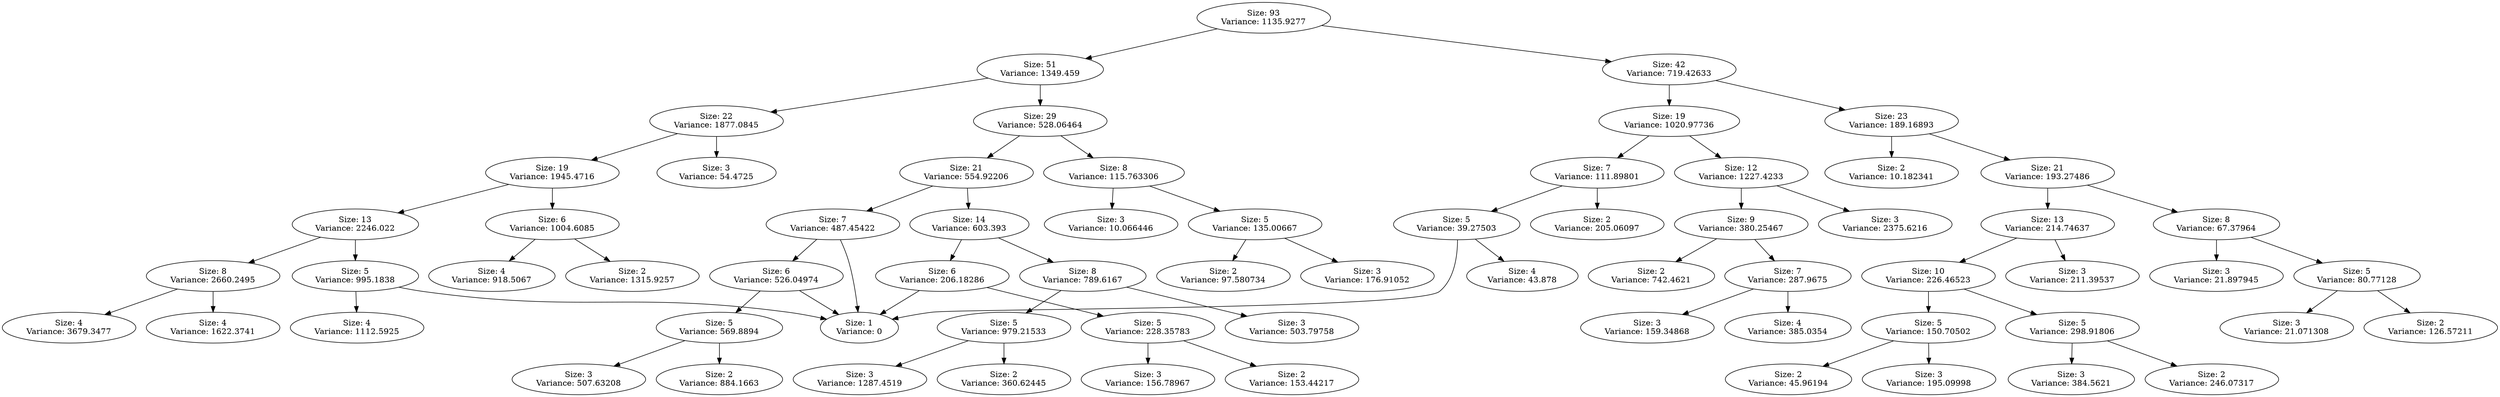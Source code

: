 DIGRAPH G {
"Size: 93\nVariance: 1135.9277" -> "Size: 51\nVariance: 1349.459" L=0;
"Size: 93\nVariance: 1135.9277" -> "Size: 42\nVariance: 719.42633" L=0;
"Size: 51\nVariance: 1349.459" -> "Size: 22\nVariance: 1877.0845" L=1;
"Size: 51\nVariance: 1349.459" -> "Size: 29\nVariance: 528.06464" L=1;
"Size: 22\nVariance: 1877.0845" -> "Size: 19\nVariance: 1945.4716" L=2;
"Size: 22\nVariance: 1877.0845" -> "Size: 3\nVariance: 54.4725" L=2;
"Size: 19\nVariance: 1945.4716" -> "Size: 13\nVariance: 2246.022" L=3;
"Size: 19\nVariance: 1945.4716" -> "Size: 6\nVariance: 1004.6085" L=3;
"Size: 13\nVariance: 2246.022" -> "Size: 8\nVariance: 2660.2495" L=4;
"Size: 13\nVariance: 2246.022" -> "Size: 5\nVariance: 995.1838" L=4;
"Size: 8\nVariance: 2660.2495" -> "Size: 4\nVariance: 3679.3477" L=5;
"Size: 8\nVariance: 2660.2495" -> "Size: 4\nVariance: 1622.3741" L=5;
"Size: 5\nVariance: 995.1838" -> "Size: 1\nVariance: 0" L=5;
"Size: 5\nVariance: 995.1838" -> "Size: 4\nVariance: 1112.5925" L=5;
"Size: 6\nVariance: 1004.6085" -> "Size: 4\nVariance: 918.5067" L=4;
"Size: 6\nVariance: 1004.6085" -> "Size: 2\nVariance: 1315.9257" L=4;
"Size: 29\nVariance: 528.06464" -> "Size: 21\nVariance: 554.92206" L=2;
"Size: 29\nVariance: 528.06464" -> "Size: 8\nVariance: 115.763306" L=2;
"Size: 21\nVariance: 554.92206" -> "Size: 14\nVariance: 603.393" L=3;
"Size: 21\nVariance: 554.92206" -> "Size: 7\nVariance: 487.45422" L=3;
"Size: 14\nVariance: 603.393" -> "Size: 6\nVariance: 206.18286" L=4;
"Size: 14\nVariance: 603.393" -> "Size: 8\nVariance: 789.6167" L=4;
"Size: 6\nVariance: 206.18286" -> "Size: 1\nVariance: 0" L=5;
"Size: 6\nVariance: 206.18286" -> "Size: 5\nVariance: 228.35783" L=5;
"Size: 5\nVariance: 228.35783" -> "Size: 3\nVariance: 156.78967" L=6;
"Size: 5\nVariance: 228.35783" -> "Size: 2\nVariance: 153.44217" L=6;
"Size: 8\nVariance: 789.6167" -> "Size: 5\nVariance: 979.21533" L=5;
"Size: 8\nVariance: 789.6167" -> "Size: 3\nVariance: 503.79758" L=5;
"Size: 5\nVariance: 979.21533" -> "Size: 3\nVariance: 1287.4519" L=6;
"Size: 5\nVariance: 979.21533" -> "Size: 2\nVariance: 360.62445" L=6;
"Size: 7\nVariance: 487.45422" -> "Size: 1\nVariance: 0" L=4;
"Size: 7\nVariance: 487.45422" -> "Size: 6\nVariance: 526.04974" L=4;
"Size: 6\nVariance: 526.04974" -> "Size: 5\nVariance: 569.8894" L=5;
"Size: 6\nVariance: 526.04974" -> "Size: 1\nVariance: 0" L=5;
"Size: 5\nVariance: 569.8894" -> "Size: 3\nVariance: 507.63208" L=6;
"Size: 5\nVariance: 569.8894" -> "Size: 2\nVariance: 884.1663" L=6;
"Size: 8\nVariance: 115.763306" -> "Size: 5\nVariance: 135.00667" L=3;
"Size: 8\nVariance: 115.763306" -> "Size: 3\nVariance: 10.066446" L=3;
"Size: 5\nVariance: 135.00667" -> "Size: 3\nVariance: 176.91052" L=4;
"Size: 5\nVariance: 135.00667" -> "Size: 2\nVariance: 97.580734" L=4;
"Size: 42\nVariance: 719.42633" -> "Size: 19\nVariance: 1020.97736" L=1;
"Size: 42\nVariance: 719.42633" -> "Size: 23\nVariance: 189.16893" L=1;
"Size: 19\nVariance: 1020.97736" -> "Size: 12\nVariance: 1227.4233" L=2;
"Size: 19\nVariance: 1020.97736" -> "Size: 7\nVariance: 111.89801" L=2;
"Size: 12\nVariance: 1227.4233" -> "Size: 9\nVariance: 380.25467" L=3;
"Size: 12\nVariance: 1227.4233" -> "Size: 3\nVariance: 2375.6216" L=3;
"Size: 9\nVariance: 380.25467" -> "Size: 2\nVariance: 742.4621" L=4;
"Size: 9\nVariance: 380.25467" -> "Size: 7\nVariance: 287.9675" L=4;
"Size: 7\nVariance: 287.9675" -> "Size: 3\nVariance: 159.34868" L=5;
"Size: 7\nVariance: 287.9675" -> "Size: 4\nVariance: 385.0354" L=5;
"Size: 7\nVariance: 111.89801" -> "Size: 5\nVariance: 39.27503" L=3;
"Size: 7\nVariance: 111.89801" -> "Size: 2\nVariance: 205.06097" L=3;
"Size: 5\nVariance: 39.27503" -> "Size: 1\nVariance: 0" L=4;
"Size: 5\nVariance: 39.27503" -> "Size: 4\nVariance: 43.878" L=4;
"Size: 23\nVariance: 189.16893" -> "Size: 2\nVariance: 10.182341" L=2;
"Size: 23\nVariance: 189.16893" -> "Size: 21\nVariance: 193.27486" L=2;
"Size: 21\nVariance: 193.27486" -> "Size: 13\nVariance: 214.74637" L=3;
"Size: 21\nVariance: 193.27486" -> "Size: 8\nVariance: 67.37964" L=3;
"Size: 13\nVariance: 214.74637" -> "Size: 10\nVariance: 226.46523" L=4;
"Size: 13\nVariance: 214.74637" -> "Size: 3\nVariance: 211.39537" L=4;
"Size: 10\nVariance: 226.46523" -> "Size: 5\nVariance: 150.70502" L=5;
"Size: 10\nVariance: 226.46523" -> "Size: 5\nVariance: 298.91806" L=5;
"Size: 5\nVariance: 150.70502" -> "Size: 2\nVariance: 45.96194" L=6;
"Size: 5\nVariance: 150.70502" -> "Size: 3\nVariance: 195.09998" L=6;
"Size: 5\nVariance: 298.91806" -> "Size: 3\nVariance: 384.5621" L=6;
"Size: 5\nVariance: 298.91806" -> "Size: 2\nVariance: 246.07317" L=6;
"Size: 8\nVariance: 67.37964" -> "Size: 3\nVariance: 21.897945" L=4;
"Size: 8\nVariance: 67.37964" -> "Size: 5\nVariance: 80.77128" L=4;
"Size: 5\nVariance: 80.77128" -> "Size: 3\nVariance: 21.071308" L=5;
"Size: 5\nVariance: 80.77128" -> "Size: 2\nVariance: 126.57211" L=5;
}
